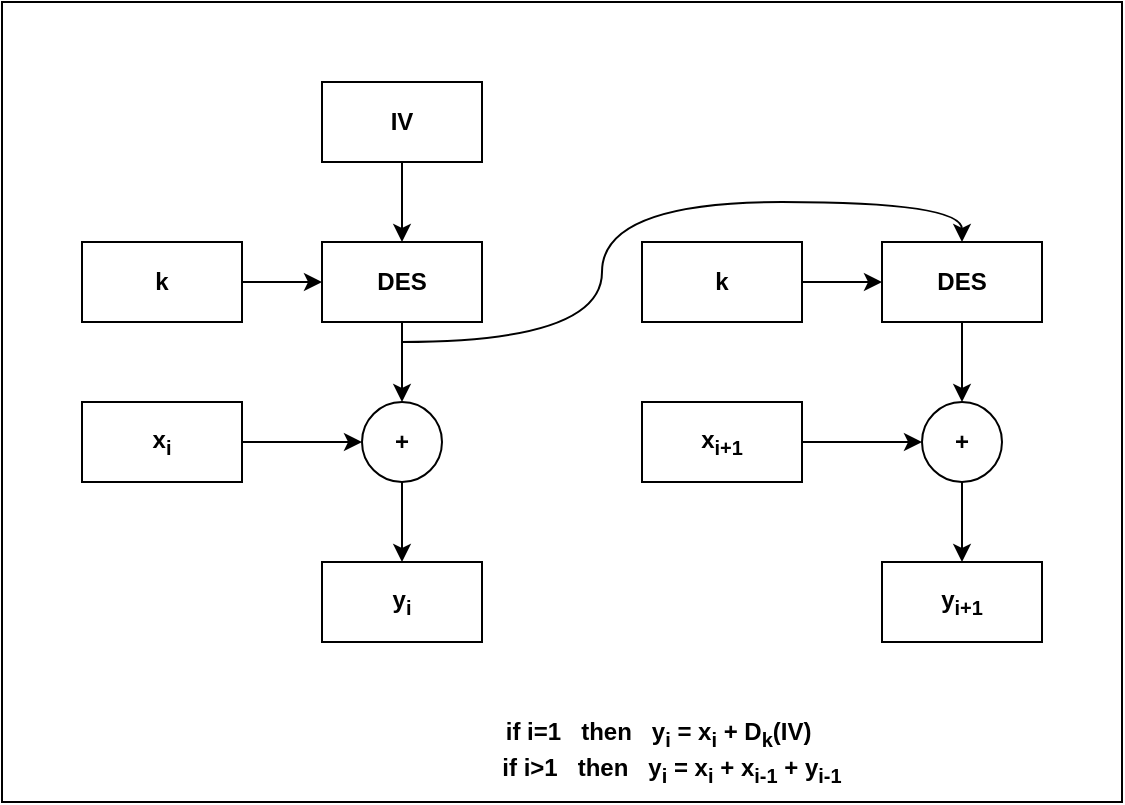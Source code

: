 <mxfile version="20.7.4" type="device"><diagram id="-hP5fK3UkzJ_2ZLn6zJx" name="Page-1"><mxGraphModel dx="233" dy="483" grid="1" gridSize="10" guides="1" tooltips="1" connect="1" arrows="1" fold="1" page="1" pageScale="1" pageWidth="827" pageHeight="1169" math="0" shadow="0"><root><mxCell id="0"/><mxCell id="1" parent="0"/><mxCell id="BAPa-_GSMJ5iar6cp-mH-17" value="" style="rounded=0;whiteSpace=wrap;html=1;" vertex="1" parent="1"><mxGeometry x="200" y="120" width="560" height="400" as="geometry"/></mxCell><mxCell id="BAPa-_GSMJ5iar6cp-mH-4" style="edgeStyle=orthogonalEdgeStyle;rounded=0;orthogonalLoop=1;jettySize=auto;html=1;entryX=0;entryY=0.5;entryDx=0;entryDy=0;fontStyle=1" edge="1" parent="1" source="moAQ1k3GoPit7jjqm6KJ-1" target="moAQ1k3GoPit7jjqm6KJ-10"><mxGeometry relative="1" as="geometry"/></mxCell><mxCell id="moAQ1k3GoPit7jjqm6KJ-1" value="x&lt;sub&gt;i&lt;/sub&gt;" style="rounded=0;whiteSpace=wrap;html=1;fontStyle=1" parent="1" vertex="1"><mxGeometry x="240" y="320" width="80" height="40" as="geometry"/></mxCell><mxCell id="BAPa-_GSMJ5iar6cp-mH-5" style="edgeStyle=orthogonalEdgeStyle;rounded=0;orthogonalLoop=1;jettySize=auto;html=1;entryX=0.5;entryY=0;entryDx=0;entryDy=0;fontStyle=1" edge="1" parent="1" source="moAQ1k3GoPit7jjqm6KJ-2" target="moAQ1k3GoPit7jjqm6KJ-10"><mxGeometry relative="1" as="geometry"/></mxCell><mxCell id="BAPa-_GSMJ5iar6cp-mH-15" style="edgeStyle=orthogonalEdgeStyle;orthogonalLoop=1;jettySize=auto;html=1;entryX=0.5;entryY=0;entryDx=0;entryDy=0;curved=1;fontStyle=1" edge="1" parent="1" target="moAQ1k3GoPit7jjqm6KJ-6"><mxGeometry relative="1" as="geometry"><mxPoint x="400" y="290" as="sourcePoint"/><Array as="points"><mxPoint x="500" y="290"/><mxPoint x="500" y="220"/><mxPoint x="680" y="220"/></Array></mxGeometry></mxCell><mxCell id="moAQ1k3GoPit7jjqm6KJ-2" value="DES" style="rounded=0;whiteSpace=wrap;html=1;fontStyle=1" parent="1" vertex="1"><mxGeometry x="360" y="240" width="80" height="40" as="geometry"/></mxCell><mxCell id="moAQ1k3GoPit7jjqm6KJ-3" value="y&lt;sub&gt;i&lt;/sub&gt;" style="rounded=0;whiteSpace=wrap;html=1;fontStyle=1" parent="1" vertex="1"><mxGeometry x="360" y="400" width="80" height="40" as="geometry"/></mxCell><mxCell id="BAPa-_GSMJ5iar6cp-mH-3" style="edgeStyle=orthogonalEdgeStyle;rounded=0;orthogonalLoop=1;jettySize=auto;html=1;entryX=0;entryY=0.5;entryDx=0;entryDy=0;fontStyle=1" edge="1" parent="1" source="moAQ1k3GoPit7jjqm6KJ-4" target="moAQ1k3GoPit7jjqm6KJ-2"><mxGeometry relative="1" as="geometry"/></mxCell><mxCell id="moAQ1k3GoPit7jjqm6KJ-4" value="k" style="rounded=0;whiteSpace=wrap;html=1;fontStyle=1" parent="1" vertex="1"><mxGeometry x="240" y="240" width="80" height="40" as="geometry"/></mxCell><mxCell id="BAPa-_GSMJ5iar6cp-mH-2" style="edgeStyle=orthogonalEdgeStyle;rounded=0;orthogonalLoop=1;jettySize=auto;html=1;entryX=0.5;entryY=0;entryDx=0;entryDy=0;fontStyle=1" edge="1" parent="1" source="moAQ1k3GoPit7jjqm6KJ-5" target="moAQ1k3GoPit7jjqm6KJ-2"><mxGeometry relative="1" as="geometry"/></mxCell><mxCell id="moAQ1k3GoPit7jjqm6KJ-5" value="IV" style="rounded=0;whiteSpace=wrap;html=1;fontStyle=1" parent="1" vertex="1"><mxGeometry x="360" y="160" width="80" height="40" as="geometry"/></mxCell><mxCell id="BAPa-_GSMJ5iar6cp-mH-12" style="edgeStyle=orthogonalEdgeStyle;rounded=0;orthogonalLoop=1;jettySize=auto;html=1;entryX=0.5;entryY=0;entryDx=0;entryDy=0;fontStyle=1" edge="1" parent="1" source="moAQ1k3GoPit7jjqm6KJ-6" target="moAQ1k3GoPit7jjqm6KJ-11"><mxGeometry relative="1" as="geometry"/></mxCell><mxCell id="moAQ1k3GoPit7jjqm6KJ-6" value="DES" style="rounded=0;whiteSpace=wrap;html=1;fontStyle=1" parent="1" vertex="1"><mxGeometry x="640" y="240" width="80" height="40" as="geometry"/></mxCell><mxCell id="BAPa-_GSMJ5iar6cp-mH-9" style="edgeStyle=orthogonalEdgeStyle;rounded=0;orthogonalLoop=1;jettySize=auto;html=1;entryX=0;entryY=0.5;entryDx=0;entryDy=0;fontStyle=1" edge="1" parent="1" source="moAQ1k3GoPit7jjqm6KJ-7" target="moAQ1k3GoPit7jjqm6KJ-6"><mxGeometry relative="1" as="geometry"/></mxCell><mxCell id="moAQ1k3GoPit7jjqm6KJ-7" value="k" style="rounded=0;whiteSpace=wrap;html=1;fontStyle=1" parent="1" vertex="1"><mxGeometry x="520" y="240" width="80" height="40" as="geometry"/></mxCell><mxCell id="BAPa-_GSMJ5iar6cp-mH-14" style="edgeStyle=orthogonalEdgeStyle;rounded=0;orthogonalLoop=1;jettySize=auto;html=1;entryX=0;entryY=0.5;entryDx=0;entryDy=0;fontStyle=1" edge="1" parent="1" source="moAQ1k3GoPit7jjqm6KJ-8" target="moAQ1k3GoPit7jjqm6KJ-11"><mxGeometry relative="1" as="geometry"/></mxCell><mxCell id="moAQ1k3GoPit7jjqm6KJ-8" value="x&lt;sub&gt;i+1&lt;/sub&gt;" style="rounded=0;whiteSpace=wrap;html=1;fontStyle=1" parent="1" vertex="1"><mxGeometry x="520" y="320" width="80" height="40" as="geometry"/></mxCell><mxCell id="moAQ1k3GoPit7jjqm6KJ-9" value="y&lt;sub&gt;i+1&lt;/sub&gt;" style="rounded=0;whiteSpace=wrap;html=1;fontStyle=1" parent="1" vertex="1"><mxGeometry x="640" y="400" width="80" height="40" as="geometry"/></mxCell><mxCell id="BAPa-_GSMJ5iar6cp-mH-6" style="edgeStyle=orthogonalEdgeStyle;rounded=0;orthogonalLoop=1;jettySize=auto;html=1;entryX=0.5;entryY=0;entryDx=0;entryDy=0;fontStyle=1" edge="1" parent="1" source="moAQ1k3GoPit7jjqm6KJ-10" target="moAQ1k3GoPit7jjqm6KJ-3"><mxGeometry relative="1" as="geometry"/></mxCell><mxCell id="moAQ1k3GoPit7jjqm6KJ-10" value="+" style="ellipse;whiteSpace=wrap;html=1;aspect=fixed;fontStyle=1" parent="1" vertex="1"><mxGeometry x="380" y="320" width="40" height="40" as="geometry"/></mxCell><mxCell id="BAPa-_GSMJ5iar6cp-mH-13" style="edgeStyle=orthogonalEdgeStyle;rounded=0;orthogonalLoop=1;jettySize=auto;html=1;entryX=0.5;entryY=0;entryDx=0;entryDy=0;fontStyle=1" edge="1" parent="1" source="moAQ1k3GoPit7jjqm6KJ-11" target="moAQ1k3GoPit7jjqm6KJ-9"><mxGeometry relative="1" as="geometry"/></mxCell><mxCell id="moAQ1k3GoPit7jjqm6KJ-11" value="+" style="ellipse;whiteSpace=wrap;html=1;aspect=fixed;fontStyle=1" parent="1" vertex="1"><mxGeometry x="660" y="320" width="40" height="40" as="geometry"/></mxCell><mxCell id="BAPa-_GSMJ5iar6cp-mH-16" value="&lt;div&gt;if i=1&amp;nbsp;&amp;nbsp; then&amp;nbsp;&amp;nbsp; y&lt;sub&gt;i&lt;/sub&gt; = x&lt;sub&gt;i&lt;/sub&gt; + D&lt;sub&gt;k&lt;/sub&gt;(IV)&amp;nbsp;&amp;nbsp;&amp;nbsp;&amp;nbsp; &lt;br&gt;&lt;/div&gt;&lt;div&gt;if i&amp;gt;1&amp;nbsp;&amp;nbsp; then&amp;nbsp;&amp;nbsp; y&lt;sub&gt;i&lt;/sub&gt; = x&lt;sub&gt;i&lt;/sub&gt; + x&lt;sub&gt;i-1&lt;/sub&gt; + y&lt;sub&gt;i-1&lt;/sub&gt;&lt;br&gt;&lt;/div&gt;" style="text;html=1;strokeColor=none;fillColor=none;align=center;verticalAlign=middle;whiteSpace=wrap;rounded=0;fontStyle=1" vertex="1" parent="1"><mxGeometry x="340" y="480" width="390" height="30" as="geometry"/></mxCell></root></mxGraphModel></diagram></mxfile>